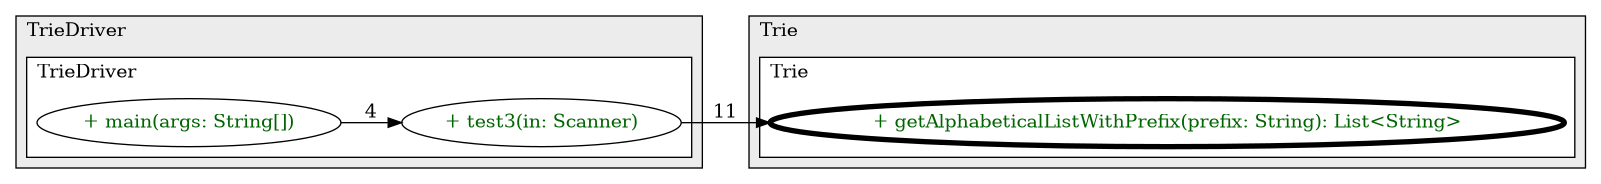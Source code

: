 @startuml

/' diagram meta data start
config=CallConfiguration;
{
  "rootMethod": "Trie#getAlphabeticalListWithPrefix(String)",
  "projectClassification": {
    "searchMode": "OpenProject", // OpenProject, AllProjects
    "includedProjects": "",
    "pathEndKeywords": "*.impl",
    "isClientPath": "",
    "isClientName": "",
    "isTestPath": "",
    "isTestName": "",
    "isMappingPath": "",
    "isMappingName": "",
    "isDataAccessPath": "",
    "isDataAccessName": "",
    "isDataStructurePath": "",
    "isDataStructureName": "",
    "isInterfaceStructuresPath": "",
    "isInterfaceStructuresName": "",
    "isEntryPointPath": "",
    "isEntryPointName": "",
    "treatFinalFieldsAsMandatory": false
  },
  "graphRestriction": {
    "classPackageExcludeFilter": "",
    "classPackageIncludeFilter": "",
    "classNameExcludeFilter": "",
    "classNameIncludeFilter": "",
    "methodNameExcludeFilter": "",
    "methodNameIncludeFilter": "",
    "removeByInheritance": "", // inheritance/annotation based filtering is done in a second step
    "removeByAnnotation": "",
    "removeByClassPackage": "", // cleanup the graph after inheritance/annotation based filtering is done
    "removeByClassName": "",
    "cutMappings": false,
    "cutEnum": false,
    "cutTests": false,
    "cutClient": false,
    "cutDataAccess": false,
    "cutInterfaceStructures": false,
    "cutDataStructures": false,
    "cutGetterAndSetter": false,
    "cutConstructors": false
  },
  "graphTraversal": {
    "forwardDepth": 6,
    "backwardDepth": 6,
    "classPackageExcludeFilter": "",
    "classPackageIncludeFilter": "",
    "classNameExcludeFilter": "",
    "classNameIncludeFilter": "",
    "methodNameExcludeFilter": "",
    "methodNameIncludeFilter": "",
    "hideMappings": false,
    "hideDataStructures": false,
    "hidePrivateMethods": false,
    "hideInterfaceCalls": false, // indirection: implementation -> interface (is hidden) -> implementation
    "onlyShowApplicationEntryPoints": false, // root node is included
    "useMethodCallsForStructureDiagram": "BothDirections" // ForwardOnly, BothDirections, No
  },
  "details": {
    "aggregation": "GroupByClass", // ByClass, GroupByClass, None
    "showMethodParametersTypes": true,
    "showMethodParametersNames": true,
    "showMethodReturnType": true,
    "showPackageLevels": 5,
    "showCallOrder": true,
    "edgeMode": "TypesAndMethods", // TypesOnly, MethodsOnly, TypesAndMethods, MethodsAndDirectTypeUsage
    "showDetailedClassStructure": true
  },
  "rootClass": "Trie",
  "extensionCallbackMethod": "" // qualified.class.name#methodName - signature: public static String method(String)
}
diagram meta data end '/



digraph g {
    rankdir="LR"
    splines=polyline
    

'nodes 
subgraph cluster_2615354 { 
   	label=Trie
	labeljust=l
	fillcolor="#ececec"
	style=filled
   
   subgraph cluster_1244810606 { 
   	label=Trie
	labeljust=l
	fillcolor=white
	style=filled
   
   Trie2615354XXXgetAlphabeticalListWithPrefix1808118735[
	label="+ getAlphabeticalListWithPrefix(prefix: String): List<String>"
	style=filled
	fillcolor=white
	tooltip="Trie

&#10;  Retrieve from the trie an alphabetically sorted list of all words&#10;  beginning with a particular prefix.&#10; &#10;  @param prefix The prefix with which all words start.&#10;  @return The list of words beginning with the prefix, or an empty list if&#10;  the prefix was not found.&#10; "
	penwidth=4
	fontcolor=darkgreen
];
} 
} 

subgraph cluster_591714562 { 
   	label=TrieDriver
	labeljust=l
	fillcolor="#ececec"
	style=filled
   
   subgraph cluster_1932118382 { 
   	label=TrieDriver
	labeljust=l
	fillcolor=white
	style=filled
   
   TrieDriver591714562XXXmain1859653459[
	label="+ main(args: String[])"
	style=filled
	fillcolor=white
	tooltip="TrieDriver

null"
	fontcolor=darkgreen
];

TrieDriver591714562XXXtest3719352354[
	label="+ test3(in: Scanner)"
	style=filled
	fillcolor=white
	tooltip="TrieDriver

&#10; &#10;  Test out the Trie implementation for prefix search. Expect a list on standard in of&#10;  the words and the data to be inserted and then a second line that&#10;  searches for prefixes in the Trie.&#10; &#10;  For example&#10;  abacus 12 abasement 34 abase 56 abroad 67 aloud 3 all 34 allowed 43 allow 32 allowance 11 abroad 12&#10;  aba all br&#10; &#10;  aba: [abacus, abase, abasement]&#10;  all: [all, allow, allowance, allowed]&#10; &#10; "
	fontcolor=darkgreen
];
} 
} 

'edges    
TrieDriver591714562XXXmain1859653459 -> TrieDriver591714562XXXtest3719352354[label=4];
TrieDriver591714562XXXtest3719352354 -> Trie2615354XXXgetAlphabeticalListWithPrefix1808118735[label=11];
    
}
@enduml